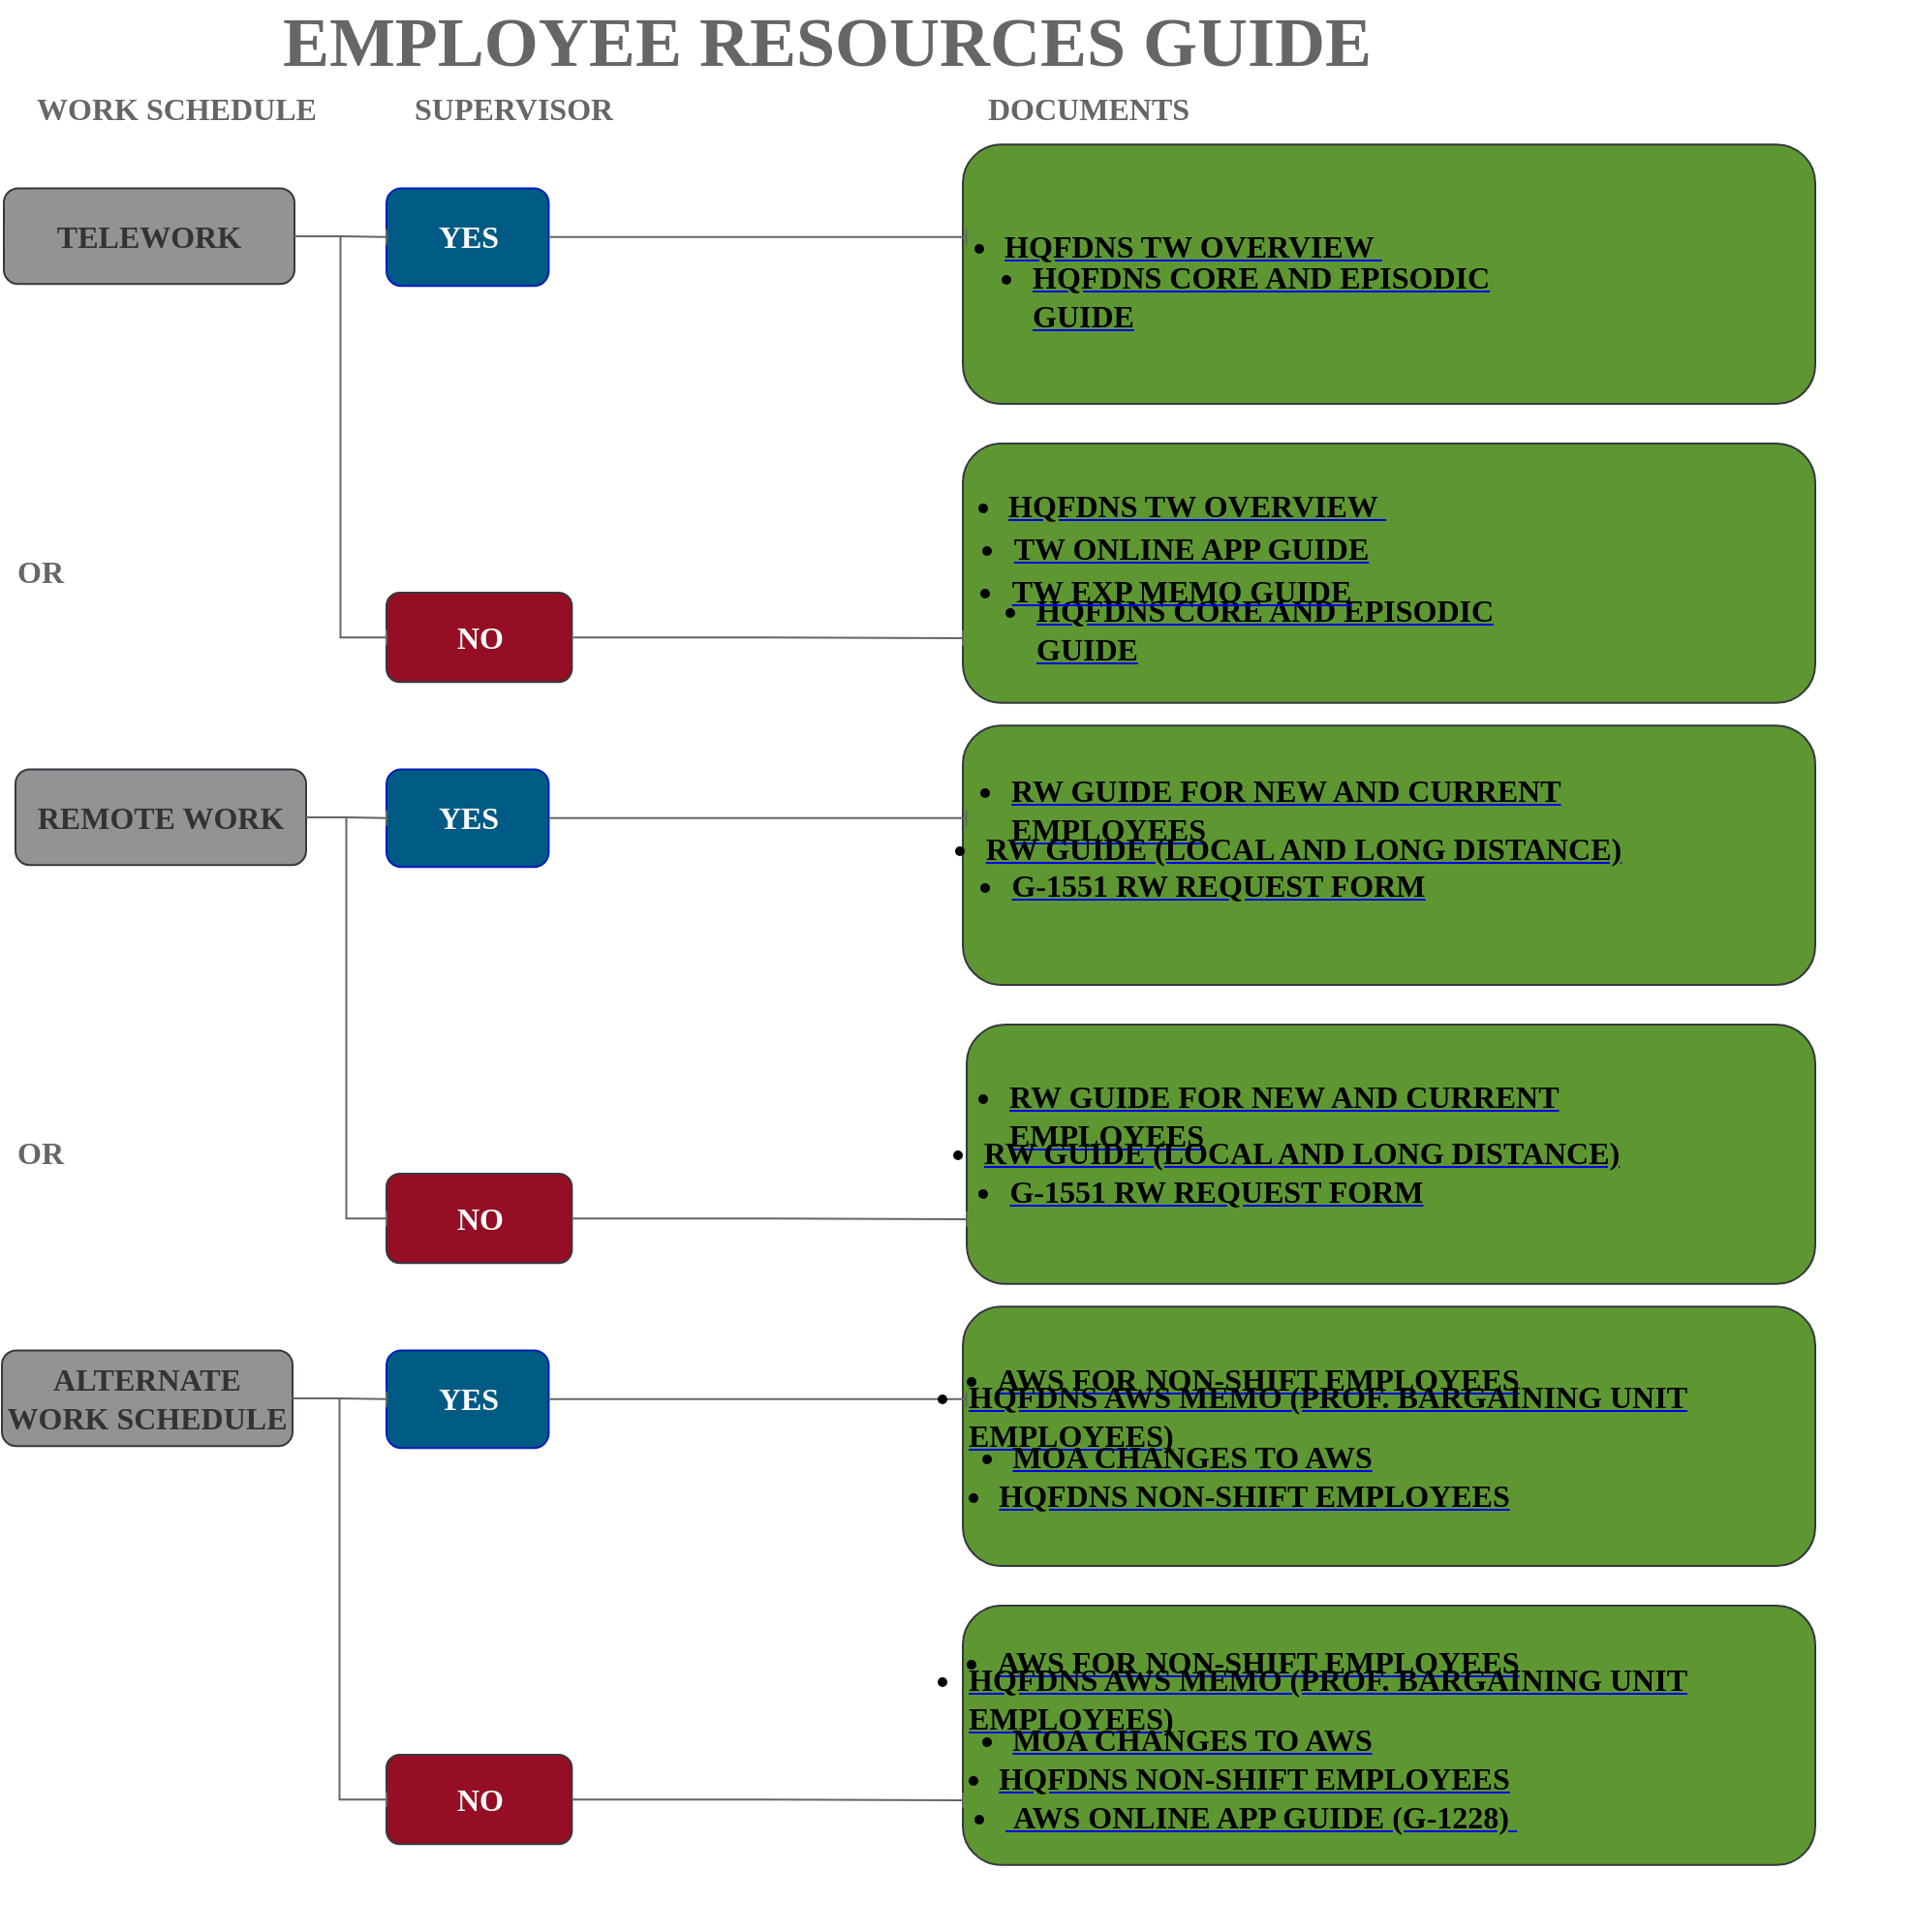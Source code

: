 <mxfile version="20.8.20" type="github">
  <diagram id="tJbH-cf7ySyzuhJ2Tf5R" name="HQFDNS">
    <mxGraphModel dx="274" dy="916" grid="1" gridSize="10" guides="1" tooltips="1" connect="1" arrows="1" fold="1" page="1" pageScale="1" pageWidth="1400" pageHeight="1000" math="0" shadow="0">
      <root>
        <mxCell id="0" />
        <mxCell id="1" parent="0" />
        <mxCell id="GblEB0m1OWXhG2J_nrAS-4" value="&lt;font data-font-src=&quot;https://fonts.googleapis.com/css?family=Source+Sans+Pro&quot; color=&quot;#666666&quot; style=&quot;font-size: 36px;&quot;&gt;&lt;b style=&quot;&quot;&gt;EMPLOYEE RESOURCES GUIDE&lt;/b&gt;&lt;/font&gt;" style="text;html=1;strokeColor=none;fillColor=none;align=center;verticalAlign=middle;whiteSpace=wrap;rounded=0;fontFamily=Source Sans Pro;fontSource=https%3A%2F%2Ffonts.googleapis.com%2Fcss%3Ffamily%3DSource%2BSans%2BPro;fontSize=16;" parent="1" vertex="1">
          <mxGeometry x="1690" y="5.38" width="640" height="34.62" as="geometry" />
        </mxCell>
        <mxCell id="GblEB0m1OWXhG2J_nrAS-6" value="" style="group;fontFamily=Source Sans Pro;fontSource=https%3A%2F%2Ffonts.googleapis.com%2Fcss%3Ffamily%3DSource%2BSans%2BPro;fontSize=16;" parent="1" vertex="1" connectable="0">
          <mxGeometry x="1590" y="97" width="960" height="300" as="geometry" />
        </mxCell>
        <mxCell id="GblEB0m1OWXhG2J_nrAS-7" value="&lt;b style=&quot;font-size: 16px;&quot;&gt;&lt;font color=&quot;#333333&quot; data-font-src=&quot;https://fonts.googleapis.com/css?family=Source+Sans+Pro&quot; style=&quot;font-size: 16px;&quot;&gt;TELEWORK&lt;/font&gt;&lt;/b&gt;" style="rounded=1;whiteSpace=wrap;html=1;fontSize=16;glass=0;strokeWidth=1;shadow=0;fillColor=#929395;strokeColor=#36393d;fontFamily=Source Sans Pro;fontSource=https%3A%2F%2Ffonts.googleapis.com%2Fcss%3Ffamily%3DSource%2BSans%2BPro;" parent="GblEB0m1OWXhG2J_nrAS-6" vertex="1">
          <mxGeometry x="-5" y="1.232" width="150" height="49.457" as="geometry" />
        </mxCell>
        <mxCell id="GblEB0m1OWXhG2J_nrAS-8" value="&lt;b style=&quot;font-size: 16px;&quot;&gt;&lt;font data-font-src=&quot;https://fonts.googleapis.com/css?family=Source+Sans+Pro&quot; style=&quot;font-size: 16px;&quot;&gt;YES&lt;/font&gt;&lt;/b&gt;" style="rounded=1;whiteSpace=wrap;html=1;fontSize=16;glass=0;strokeWidth=1;shadow=0;fillColor=#005b84;strokeColor=#001DBC;fontColor=#ffffff;fontFamily=Source Sans Pro;fontSource=https%3A%2F%2Ffonts.googleapis.com%2Fcss%3Ffamily%3DSource%2BSans%2BPro;" parent="GblEB0m1OWXhG2J_nrAS-6" vertex="1">
          <mxGeometry x="192.502" y="1.237" width="83.732" height="50.357" as="geometry" />
        </mxCell>
        <mxCell id="GblEB0m1OWXhG2J_nrAS-9" style="edgeStyle=orthogonalEdgeStyle;rounded=0;orthogonalLoop=1;jettySize=auto;html=1;fontSize=16;fontColor=#666666;endArrow=baseDash;endFill=0;strokeColor=#666666;fontFamily=Source Sans Pro;fontSource=https%3A%2F%2Ffonts.googleapis.com%2Fcss%3Ffamily%3DSource%2BSans%2BPro;" parent="GblEB0m1OWXhG2J_nrAS-6" source="GblEB0m1OWXhG2J_nrAS-7" target="GblEB0m1OWXhG2J_nrAS-8" edge="1">
          <mxGeometry relative="1" as="geometry" />
        </mxCell>
        <mxCell id="GblEB0m1OWXhG2J_nrAS-12" value="" style="rounded=1;whiteSpace=wrap;html=1;fontSize=16;glass=0;strokeWidth=1;shadow=0;fillColor=#5e9732;strokeColor=#36393d;align=left;fontFamily=Source Sans Pro;fontSource=https%3A%2F%2Ffonts.googleapis.com%2Fcss%3Ffamily%3DSource%2BSans%2BPro;" parent="GblEB0m1OWXhG2J_nrAS-6" vertex="1">
          <mxGeometry x="490" y="-21.43" width="440" height="133.93" as="geometry" />
        </mxCell>
        <mxCell id="GblEB0m1OWXhG2J_nrAS-13" style="edgeStyle=orthogonalEdgeStyle;rounded=0;orthogonalLoop=1;jettySize=auto;html=1;entryX=0.004;entryY=0.357;entryDx=0;entryDy=0;entryPerimeter=0;fontSize=16;fontColor=#666666;endArrow=baseDash;endFill=0;strokeColor=#666666;fontFamily=Source Sans Pro;fontSource=https%3A%2F%2Ffonts.googleapis.com%2Fcss%3Ffamily%3DSource%2BSans%2BPro;" parent="GblEB0m1OWXhG2J_nrAS-6" source="GblEB0m1OWXhG2J_nrAS-8" target="GblEB0m1OWXhG2J_nrAS-12" edge="1">
          <mxGeometry relative="1" as="geometry" />
        </mxCell>
        <mxCell id="GblEB0m1OWXhG2J_nrAS-14" value="" style="rounded=1;whiteSpace=wrap;html=1;fontSize=16;glass=0;strokeWidth=1;shadow=0;fillColor=#5e9732;strokeColor=#36393d;align=left;fontFamily=Source Sans Pro;fontSource=https%3A%2F%2Ffonts.googleapis.com%2Fcss%3Ffamily%3DSource%2BSans%2BPro;" parent="GblEB0m1OWXhG2J_nrAS-6" vertex="1">
          <mxGeometry x="490" y="133" width="440" height="133.93" as="geometry" />
        </mxCell>
        <mxCell id="GblEB0m1OWXhG2J_nrAS-16" value="&lt;b style=&quot;font-size: 16px;&quot;&gt;&lt;font data-font-src=&quot;https://fonts.googleapis.com/css?family=Source+Sans+Pro&quot; style=&quot;font-size: 16px;&quot; color=&quot;#666666&quot;&gt;OR&lt;/font&gt;&lt;/b&gt;" style="text;html=1;strokeColor=none;fillColor=none;align=left;verticalAlign=middle;whiteSpace=wrap;rounded=0;fontFamily=Source Sans Pro;fontSource=https%3A%2F%2Ffonts.googleapis.com%2Fcss%3Ffamily%3DSource%2BSans%2BPro;fontSize=16;" parent="GblEB0m1OWXhG2J_nrAS-6" vertex="1">
          <mxGeometry y="180.537" width="150.357" height="37.097" as="geometry" />
        </mxCell>
        <mxCell id="GblEB0m1OWXhG2J_nrAS-10" value="&lt;b style=&quot;font-size: 16px;&quot;&gt;&lt;font color=&quot;#ffffff&quot; data-font-src=&quot;https://fonts.googleapis.com/css?family=Source+Sans+Pro&quot; style=&quot;font-size: 16px;&quot;&gt;NO&lt;/font&gt;&lt;/b&gt;" style="rounded=1;whiteSpace=wrap;html=1;fontSize=16;glass=0;strokeWidth=1;shadow=0;fillColor=#950e24;strokeColor=#36393d;fontFamily=Source Sans Pro;fontSource=https%3A%2F%2Ffonts.googleapis.com%2Fcss%3Ffamily%3DSource%2BSans%2BPro;" parent="GblEB0m1OWXhG2J_nrAS-6" vertex="1">
          <mxGeometry x="192.502" y="210.002" width="95.694" height="46.165" as="geometry" />
        </mxCell>
        <mxCell id="GblEB0m1OWXhG2J_nrAS-11" style="edgeStyle=orthogonalEdgeStyle;rounded=0;orthogonalLoop=1;jettySize=auto;html=1;entryX=0;entryY=0.5;entryDx=0;entryDy=0;fontSize=16;fontColor=#666666;endArrow=baseDash;endFill=0;strokeColor=#666666;fontFamily=Source Sans Pro;fontSource=https%3A%2F%2Ffonts.googleapis.com%2Fcss%3Ffamily%3DSource%2BSans%2BPro;" parent="GblEB0m1OWXhG2J_nrAS-6" source="GblEB0m1OWXhG2J_nrAS-7" target="GblEB0m1OWXhG2J_nrAS-10" edge="1">
          <mxGeometry relative="1" as="geometry" />
        </mxCell>
        <mxCell id="GblEB0m1OWXhG2J_nrAS-15" style="edgeStyle=orthogonalEdgeStyle;rounded=0;orthogonalLoop=1;jettySize=auto;html=1;entryX=0;entryY=0.75;entryDx=0;entryDy=0;fontSize=16;fontColor=#666666;endArrow=baseDash;endFill=0;strokeColor=#666666;fontFamily=Source Sans Pro;fontSource=https%3A%2F%2Ffonts.googleapis.com%2Fcss%3Ffamily%3DSource%2BSans%2BPro;" parent="GblEB0m1OWXhG2J_nrAS-6" source="GblEB0m1OWXhG2J_nrAS-10" target="GblEB0m1OWXhG2J_nrAS-14" edge="1">
          <mxGeometry relative="1" as="geometry" />
        </mxCell>
        <mxCell id="YfvouyMio4CR3PGNe_CV-5" value="" style="group" parent="GblEB0m1OWXhG2J_nrAS-6" vertex="1" connectable="0">
          <mxGeometry x="443" y="19.54" width="334" height="52" as="geometry" />
        </mxCell>
        <UserObject label="&lt;ul style=&quot;border-color: var(--border-color); color: rgb(0, 0, 0); font-size: 16px; font-weight: 700; text-align: left;&quot;&gt;&lt;li style=&quot;border-color: var(--border-color); font-size: 16px;&quot;&gt;&lt;font style=&quot;border-color: var(--border-color); font-size: 16px;&quot; data-font-src=&quot;https://fonts.googleapis.com/css?family=Source+Sans+Pro&quot;&gt;HQFDNS TW OVERVIEW&amp;nbsp;&lt;/font&gt;&lt;/li&gt;&lt;/ul&gt;" link="https://ecn.uscis.dhs.gov/team/fdns/Mission%20Support/WorkforceManagement/NewEmployeeResources/HQFDNS_Expansion_of_Telework_for_Non-Supervisory_Staff.pdf" id="YfvouyMio4CR3PGNe_CV-1">
          <mxCell style="text;html=1;strokeColor=none;fillColor=none;whiteSpace=wrap;align=center;verticalAlign=middle;fontColor=#0000EE;fontStyle=4;fontFamily=Source Sans Pro;fontSource=https%3A%2F%2Ffonts.googleapis.com%2Fcss%3Ffamily%3DSource%2BSans%2BPro;fontSize=16;" parent="YfvouyMio4CR3PGNe_CV-5" vertex="1">
            <mxGeometry width="292" height="23" as="geometry" />
          </mxCell>
        </UserObject>
        <UserObject label="&lt;ul style=&quot;border-color: var(--border-color); color: rgb(0, 0, 0); font-size: 16px; font-weight: 700; text-align: left;&quot;&gt;&lt;li style=&quot;border-color: var(--border-color); font-size: 16px;&quot;&gt;&lt;span style=&quot;background-color: initial;&quot;&gt;HQFDNS CORE AND EPISODIC GUIDE&lt;/span&gt;&lt;br&gt;&lt;/li&gt;&lt;/ul&gt;" link="https://ecn.uscis.dhs.gov/team/fdns/Mission%20Support/WorkforceManagement/NewEmployeeResources/Telework_HQFDNS_06-16-2021.pdf#search=hqfdns%20telework" id="YfvouyMio4CR3PGNe_CV-2">
          <mxCell style="text;html=1;strokeColor=none;fillColor=none;whiteSpace=wrap;align=center;verticalAlign=middle;fontColor=#0000EE;fontStyle=4;fontFamily=Source Sans Pro;fontSource=https%3A%2F%2Ffonts.googleapis.com%2Fcss%3Ffamily%3DSource%2BSans%2BPro;fontSize=16;" parent="YfvouyMio4CR3PGNe_CV-5" vertex="1">
            <mxGeometry x="42" y="22" width="292" height="30" as="geometry" />
          </mxCell>
        </UserObject>
        <mxCell id="GblEB0m1OWXhG2J_nrAS-72" value="" style="group" parent="1" vertex="1" connectable="0">
          <mxGeometry x="1600" y="40" width="770" height="34.62" as="geometry" />
        </mxCell>
        <mxCell id="GblEB0m1OWXhG2J_nrAS-2" value="&lt;b style=&quot;font-size: 16px;&quot;&gt;&lt;font data-font-src=&quot;https://fonts.googleapis.com/css?family=Source+Sans+Pro&quot; style=&quot;font-size: 16px;&quot; color=&quot;#666666&quot;&gt;WORK SCHEDULE&lt;/font&gt;&lt;/b&gt;" style="text;html=1;strokeColor=none;fillColor=none;align=left;verticalAlign=middle;whiteSpace=wrap;rounded=0;fontFamily=Source Sans Pro;fontSource=https%3A%2F%2Ffonts.googleapis.com%2Fcss%3Ffamily%3DSource%2BSans%2BPro;fontSize=16;" parent="GblEB0m1OWXhG2J_nrAS-72" vertex="1">
          <mxGeometry y="1.421e-14" width="209.636" height="34.62" as="geometry" />
        </mxCell>
        <mxCell id="GblEB0m1OWXhG2J_nrAS-3" value="&lt;b style=&quot;font-size: 16px;&quot;&gt;&lt;font data-font-src=&quot;https://fonts.googleapis.com/css?family=Source+Sans+Pro&quot; style=&quot;font-size: 16px;&quot; color=&quot;#666666&quot;&gt;SUPERVISOR&lt;/font&gt;&lt;/b&gt;" style="text;html=1;strokeColor=none;fillColor=none;align=left;verticalAlign=middle;whiteSpace=wrap;rounded=0;fontFamily=Source Sans Pro;fontSource=https%3A%2F%2Ffonts.googleapis.com%2Fcss%3Ffamily%3DSource%2BSans%2BPro;fontSize=16;" parent="GblEB0m1OWXhG2J_nrAS-72" vertex="1">
          <mxGeometry x="194.815" y="1.421e-14" width="209.636" height="34.62" as="geometry" />
        </mxCell>
        <mxCell id="GblEB0m1OWXhG2J_nrAS-5" value="&lt;b style=&quot;font-size: 16px;&quot;&gt;&lt;font data-font-src=&quot;https://fonts.googleapis.com/css?family=Source+Sans+Pro&quot; style=&quot;font-size: 16px;&quot; color=&quot;#666666&quot;&gt;DOCUMENTS&lt;/font&gt;&lt;/b&gt;" style="text;html=1;strokeColor=none;fillColor=none;align=left;verticalAlign=middle;whiteSpace=wrap;rounded=0;fontFamily=Source Sans Pro;fontSource=https%3A%2F%2Ffonts.googleapis.com%2Fcss%3Ffamily%3DSource%2BSans%2BPro;fontSize=16;" parent="GblEB0m1OWXhG2J_nrAS-72" vertex="1">
          <mxGeometry x="491.364" width="209.636" height="34.62" as="geometry" />
        </mxCell>
        <mxCell id="GblEB0m1OWXhG2J_nrAS-74" value="" style="group;fontFamily=Source Sans Pro;fontSource=https%3A%2F%2Ffonts.googleapis.com%2Fcss%3Ffamily%3DSource%2BSans%2BPro;fontSize=16;" parent="1" vertex="1" connectable="0">
          <mxGeometry x="1590" y="397" width="970" height="300" as="geometry" />
        </mxCell>
        <mxCell id="GblEB0m1OWXhG2J_nrAS-75" value="&lt;font color=&quot;#333333&quot;&gt;&lt;b&gt;REMOTE WORK&lt;/b&gt;&lt;/font&gt;" style="rounded=1;whiteSpace=wrap;html=1;fontSize=16;glass=0;strokeWidth=1;shadow=0;fillColor=#929395;strokeColor=#36393d;fontFamily=Source Sans Pro;fontSource=https%3A%2F%2Ffonts.googleapis.com%2Fcss%3Ffamily%3DSource%2BSans%2BPro;" parent="GblEB0m1OWXhG2J_nrAS-74" vertex="1">
          <mxGeometry x="1" y="1.232" width="150" height="49.457" as="geometry" />
        </mxCell>
        <mxCell id="GblEB0m1OWXhG2J_nrAS-76" value="&lt;b style=&quot;font-size: 16px;&quot;&gt;&lt;font data-font-src=&quot;https://fonts.googleapis.com/css?family=Source+Sans+Pro&quot; style=&quot;font-size: 16px;&quot;&gt;YES&lt;/font&gt;&lt;/b&gt;" style="rounded=1;whiteSpace=wrap;html=1;fontSize=16;glass=0;strokeWidth=1;shadow=0;fillColor=#005b84;strokeColor=#001DBC;fontColor=#ffffff;fontFamily=Source Sans Pro;fontSource=https%3A%2F%2Ffonts.googleapis.com%2Fcss%3Ffamily%3DSource%2BSans%2BPro;" parent="GblEB0m1OWXhG2J_nrAS-74" vertex="1">
          <mxGeometry x="192.502" y="1.237" width="83.732" height="50.357" as="geometry" />
        </mxCell>
        <mxCell id="GblEB0m1OWXhG2J_nrAS-77" style="edgeStyle=orthogonalEdgeStyle;rounded=0;orthogonalLoop=1;jettySize=auto;html=1;fontSize=16;fontColor=#666666;endArrow=baseDash;endFill=0;strokeColor=#666666;fontFamily=Source Sans Pro;fontSource=https%3A%2F%2Ffonts.googleapis.com%2Fcss%3Ffamily%3DSource%2BSans%2BPro;" parent="GblEB0m1OWXhG2J_nrAS-74" source="GblEB0m1OWXhG2J_nrAS-75" target="GblEB0m1OWXhG2J_nrAS-76" edge="1">
          <mxGeometry relative="1" as="geometry" />
        </mxCell>
        <mxCell id="GblEB0m1OWXhG2J_nrAS-78" value="" style="rounded=1;whiteSpace=wrap;html=1;fontSize=16;glass=0;strokeWidth=1;shadow=0;fillColor=#5e9732;strokeColor=#36393d;align=left;fontFamily=Source Sans Pro;fontSource=https%3A%2F%2Ffonts.googleapis.com%2Fcss%3Ffamily%3DSource%2BSans%2BPro;" parent="GblEB0m1OWXhG2J_nrAS-74" vertex="1">
          <mxGeometry x="490" y="-21.43" width="440" height="133.93" as="geometry" />
        </mxCell>
        <mxCell id="GblEB0m1OWXhG2J_nrAS-79" style="edgeStyle=orthogonalEdgeStyle;rounded=0;orthogonalLoop=1;jettySize=auto;html=1;entryX=0.004;entryY=0.357;entryDx=0;entryDy=0;entryPerimeter=0;fontSize=16;fontColor=#666666;endArrow=baseDash;endFill=0;strokeColor=#666666;fontFamily=Source Sans Pro;fontSource=https%3A%2F%2Ffonts.googleapis.com%2Fcss%3Ffamily%3DSource%2BSans%2BPro;" parent="GblEB0m1OWXhG2J_nrAS-74" source="GblEB0m1OWXhG2J_nrAS-76" target="GblEB0m1OWXhG2J_nrAS-78" edge="1">
          <mxGeometry relative="1" as="geometry" />
        </mxCell>
        <mxCell id="GblEB0m1OWXhG2J_nrAS-80" value="" style="rounded=1;whiteSpace=wrap;html=1;fontSize=16;glass=0;strokeWidth=1;shadow=0;fillColor=#5e9732;strokeColor=#36393d;align=left;fontFamily=Source Sans Pro;fontSource=https%3A%2F%2Ffonts.googleapis.com%2Fcss%3Ffamily%3DSource%2BSans%2BPro;" parent="GblEB0m1OWXhG2J_nrAS-74" vertex="1">
          <mxGeometry x="492" y="133" width="438" height="133.93" as="geometry" />
        </mxCell>
        <mxCell id="GblEB0m1OWXhG2J_nrAS-81" value="&lt;b style=&quot;font-size: 16px;&quot;&gt;&lt;font data-font-src=&quot;https://fonts.googleapis.com/css?family=Source+Sans+Pro&quot; style=&quot;font-size: 16px;&quot; color=&quot;#666666&quot;&gt;OR&lt;/font&gt;&lt;/b&gt;" style="text;html=1;strokeColor=none;fillColor=none;align=left;verticalAlign=middle;whiteSpace=wrap;rounded=0;fontFamily=Source Sans Pro;fontSource=https%3A%2F%2Ffonts.googleapis.com%2Fcss%3Ffamily%3DSource%2BSans%2BPro;fontSize=16;" parent="GblEB0m1OWXhG2J_nrAS-74" vertex="1">
          <mxGeometry y="180.537" width="150.357" height="37.097" as="geometry" />
        </mxCell>
        <mxCell id="GblEB0m1OWXhG2J_nrAS-82" value="&lt;b style=&quot;font-size: 16px;&quot;&gt;&lt;font color=&quot;#ffffff&quot; data-font-src=&quot;https://fonts.googleapis.com/css?family=Source+Sans+Pro&quot; style=&quot;font-size: 16px;&quot;&gt;NO&lt;/font&gt;&lt;/b&gt;" style="rounded=1;whiteSpace=wrap;html=1;fontSize=16;glass=0;strokeWidth=1;shadow=0;fillColor=#950e24;strokeColor=#36393d;fontFamily=Source Sans Pro;fontSource=https%3A%2F%2Ffonts.googleapis.com%2Fcss%3Ffamily%3DSource%2BSans%2BPro;" parent="GblEB0m1OWXhG2J_nrAS-74" vertex="1">
          <mxGeometry x="192.502" y="210.002" width="95.694" height="46.165" as="geometry" />
        </mxCell>
        <mxCell id="GblEB0m1OWXhG2J_nrAS-83" style="edgeStyle=orthogonalEdgeStyle;rounded=0;orthogonalLoop=1;jettySize=auto;html=1;entryX=0;entryY=0.5;entryDx=0;entryDy=0;fontSize=16;fontColor=#666666;endArrow=baseDash;endFill=0;strokeColor=#666666;fontFamily=Source Sans Pro;fontSource=https%3A%2F%2Ffonts.googleapis.com%2Fcss%3Ffamily%3DSource%2BSans%2BPro;" parent="GblEB0m1OWXhG2J_nrAS-74" source="GblEB0m1OWXhG2J_nrAS-75" target="GblEB0m1OWXhG2J_nrAS-82" edge="1">
          <mxGeometry relative="1" as="geometry" />
        </mxCell>
        <mxCell id="GblEB0m1OWXhG2J_nrAS-84" style="edgeStyle=orthogonalEdgeStyle;rounded=0;orthogonalLoop=1;jettySize=auto;html=1;entryX=0;entryY=0.75;entryDx=0;entryDy=0;fontSize=16;fontColor=#666666;endArrow=baseDash;endFill=0;strokeColor=#666666;fontFamily=Source Sans Pro;fontSource=https%3A%2F%2Ffonts.googleapis.com%2Fcss%3Ffamily%3DSource%2BSans%2BPro;" parent="GblEB0m1OWXhG2J_nrAS-74" source="GblEB0m1OWXhG2J_nrAS-82" target="GblEB0m1OWXhG2J_nrAS-80" edge="1">
          <mxGeometry relative="1" as="geometry" />
        </mxCell>
        <mxCell id="YfvouyMio4CR3PGNe_CV-12" value="" style="group" parent="GblEB0m1OWXhG2J_nrAS-74" vertex="1" connectable="0">
          <mxGeometry x="405" y="12" width="461.31" height="59" as="geometry" />
        </mxCell>
        <UserObject label="&lt;ul style=&quot;border-color: var(--border-color); color: rgb(0, 0, 0); font-size: 16px; font-weight: 700; text-align: left;&quot;&gt;&lt;li style=&quot;border-color: var(--border-color); font-size: 16px;&quot;&gt;&lt;font style=&quot;border-color: var(--border-color); font-size: 16px;&quot; data-font-src=&quot;https://fonts.googleapis.com/css?family=Source+Sans+Pro&quot;&gt;RW GUIDE FOR NEW AND CURRENT EMPLOYEES&lt;/font&gt;&lt;/li&gt;&lt;/ul&gt;" link="https://ecn.uscis.dhs.gov/team/fdns/Mission%20Support/WorkforceManagement/NewEmployeeResources/Remote_Work_Guidance.pdf" id="YfvouyMio4CR3PGNe_CV-9">
          <mxCell style="text;html=1;strokeColor=none;fillColor=none;whiteSpace=wrap;align=center;verticalAlign=middle;fontColor=#0000EE;fontStyle=4;fontFamily=Source Sans Pro;fontSource=https://fonts.googleapis.com/css?family=Source+Sans+Pro;fontSize=16;" parent="YfvouyMio4CR3PGNe_CV-12" vertex="1">
            <mxGeometry x="69" width="392.31" height="20.76" as="geometry" />
          </mxCell>
        </UserObject>
        <UserObject label="&lt;ul style=&quot;border-color: var(--border-color); color: rgb(0, 0, 0); font-size: 16px; font-weight: 700; text-align: left;&quot;&gt;&lt;li style=&quot;border-color: var(--border-color); font-size: 16px;&quot;&gt;&lt;span style=&quot;background-color: initial;&quot;&gt;G-1551 RW REQUEST FORM&lt;/span&gt;&lt;br&gt;&lt;/li&gt;&lt;/ul&gt;" link="https://ecn.uscis.dhs.gov/team/fdns/Mission%20Support/WorkforceManagement/NewEmployeeResources/G-1551,%20Remote%20Work%20Request%20and%20Approval.pdf" id="YfvouyMio4CR3PGNe_CV-10">
          <mxCell style="text;html=1;strokeColor=none;fillColor=none;whiteSpace=wrap;align=center;verticalAlign=middle;fontColor=#0000EE;fontStyle=4;fontFamily=Source Sans Pro;fontSource=https://fonts.googleapis.com/css?family=Source+Sans+Pro;fontSize=16;" parent="YfvouyMio4CR3PGNe_CV-12" vertex="1">
            <mxGeometry x="1" y="39" width="392.31" height="20" as="geometry" />
          </mxCell>
        </UserObject>
        <UserObject label="&lt;ul style=&quot;border-color: var(--border-color); color: rgb(0, 0, 0); font-size: 16px; font-weight: 700; text-align: left;&quot;&gt;&lt;li style=&quot;border-color: var(--border-color); font-size: 16px;&quot;&gt;&lt;span style=&quot;background-color: initial;&quot;&gt;RW GUIDE (LOCAL AND LONG DISTANCE)&lt;/span&gt;&lt;/li&gt;&lt;/ul&gt;" link="https://ecn.uscis.dhs.gov/team/fdns/Mission%20Support/WorkforceManagement/NewEmployeeResources/Remote_Work_Guidance.pdf" id="YfvouyMio4CR3PGNe_CV-11">
          <mxCell style="text;html=1;strokeColor=none;fillColor=none;whiteSpace=wrap;align=center;verticalAlign=middle;fontColor=#0000EE;fontStyle=4;fontFamily=Source Sans Pro;fontSource=https://fonts.googleapis.com/css?family=Source+Sans+Pro;fontSize=16;" parent="YfvouyMio4CR3PGNe_CV-12" vertex="1">
            <mxGeometry x="45" y="20" width="392.31" height="19" as="geometry" />
          </mxCell>
        </UserObject>
        <mxCell id="YfvouyMio4CR3PGNe_CV-14" value="" style="group" parent="GblEB0m1OWXhG2J_nrAS-74" vertex="1" connectable="0">
          <mxGeometry x="405" y="169.58" width="461.31" height="59" as="geometry" />
        </mxCell>
        <UserObject label="&lt;ul style=&quot;border-color: var(--border-color); color: rgb(0, 0, 0); font-size: 16px; font-weight: 700; text-align: left;&quot;&gt;&lt;li style=&quot;border-color: var(--border-color); font-size: 16px;&quot;&gt;&lt;font style=&quot;border-color: var(--border-color); font-size: 16px;&quot; data-font-src=&quot;https://fonts.googleapis.com/css?family=Source+Sans+Pro&quot;&gt;RW GUIDE FOR NEW AND CURRENT EMPLOYEES&lt;/font&gt;&lt;/li&gt;&lt;/ul&gt;" link="https://ecn.uscis.dhs.gov/team/fdns/Mission%20Support/WorkforceManagement/NewEmployeeResources/Remote_Work_Guidance.pdf" id="YfvouyMio4CR3PGNe_CV-15">
          <mxCell style="text;html=1;strokeColor=none;fillColor=none;whiteSpace=wrap;align=center;verticalAlign=middle;fontColor=#0000EE;fontStyle=4;fontFamily=Source Sans Pro;fontSource=https://fonts.googleapis.com/css?family=Source+Sans+Pro;fontSize=16;" parent="YfvouyMio4CR3PGNe_CV-14" vertex="1">
            <mxGeometry x="68" width="392.31" height="20.76" as="geometry" />
          </mxCell>
        </UserObject>
        <UserObject label="&lt;ul style=&quot;border-color: var(--border-color); color: rgb(0, 0, 0); font-size: 16px; font-weight: 700; text-align: left;&quot;&gt;&lt;li style=&quot;border-color: var(--border-color); font-size: 16px;&quot;&gt;&lt;span style=&quot;background-color: initial;&quot;&gt;G-1551 RW REQUEST FORM&lt;/span&gt;&lt;br&gt;&lt;/li&gt;&lt;/ul&gt;" link="https://ecn.uscis.dhs.gov/team/fdns/Mission%20Support/WorkforceManagement/NewEmployeeResources/G-1551,%20Remote%20Work%20Request%20and%20Approval.pdf" id="YfvouyMio4CR3PGNe_CV-16">
          <mxCell style="text;html=1;strokeColor=none;fillColor=none;whiteSpace=wrap;align=center;verticalAlign=middle;fontColor=#0000EE;fontStyle=4;fontFamily=Source Sans Pro;fontSource=https://fonts.googleapis.com/css?family=Source+Sans+Pro;fontSize=16;" parent="YfvouyMio4CR3PGNe_CV-14" vertex="1">
            <mxGeometry y="39" width="392.31" height="20" as="geometry" />
          </mxCell>
        </UserObject>
        <UserObject label="&lt;ul style=&quot;border-color: var(--border-color); color: rgb(0, 0, 0); font-size: 16px; font-weight: 700; text-align: left;&quot;&gt;&lt;li style=&quot;border-color: var(--border-color); font-size: 16px;&quot;&gt;&lt;span style=&quot;background-color: initial;&quot;&gt;RW GUIDE (LOCAL AND LONG DISTANCE)&lt;/span&gt;&lt;/li&gt;&lt;/ul&gt;" link="https://ecn.uscis.dhs.gov/team/fdns/Mission%20Support/WorkforceManagement/NewEmployeeResources/Remote_Work_Guidance.pdf" id="YfvouyMio4CR3PGNe_CV-17">
          <mxCell style="text;html=1;strokeColor=none;fillColor=none;whiteSpace=wrap;align=center;verticalAlign=middle;fontColor=#0000EE;fontStyle=4;fontFamily=Source Sans Pro;fontSource=https://fonts.googleapis.com/css?family=Source+Sans+Pro;fontSize=16;" parent="YfvouyMio4CR3PGNe_CV-14" vertex="1">
            <mxGeometry x="44" y="20" width="392.31" height="19" as="geometry" />
          </mxCell>
        </UserObject>
        <mxCell id="GblEB0m1OWXhG2J_nrAS-87" value="" style="group;fontFamily=Source Sans Pro;fontSource=https%3A%2F%2Ffonts.googleapis.com%2Fcss%3Ffamily%3DSource%2BSans%2BPro;fontSize=16;" parent="1" vertex="1" connectable="0">
          <mxGeometry x="1590" y="697" width="981" height="300" as="geometry" />
        </mxCell>
        <mxCell id="GblEB0m1OWXhG2J_nrAS-88" value="&lt;font color=&quot;#333333&quot;&gt;&lt;b&gt;ALTERNATE WORK SCHEDULE&lt;/b&gt;&lt;/font&gt;" style="rounded=1;whiteSpace=wrap;html=1;fontSize=16;glass=0;strokeWidth=1;shadow=0;fillColor=#929395;strokeColor=#36393d;fontFamily=Source Sans Pro;fontSource=https%3A%2F%2Ffonts.googleapis.com%2Fcss%3Ffamily%3DSource%2BSans%2BPro;" parent="GblEB0m1OWXhG2J_nrAS-87" vertex="1">
          <mxGeometry x="-6" y="1.232" width="150" height="49.457" as="geometry" />
        </mxCell>
        <mxCell id="GblEB0m1OWXhG2J_nrAS-89" value="&lt;b style=&quot;font-size: 16px;&quot;&gt;&lt;font data-font-src=&quot;https://fonts.googleapis.com/css?family=Source+Sans+Pro&quot; style=&quot;font-size: 16px;&quot;&gt;YES&lt;/font&gt;&lt;/b&gt;" style="rounded=1;whiteSpace=wrap;html=1;fontSize=16;glass=0;strokeWidth=1;shadow=0;fillColor=#005b84;strokeColor=#001DBC;fontColor=#ffffff;fontFamily=Source Sans Pro;fontSource=https%3A%2F%2Ffonts.googleapis.com%2Fcss%3Ffamily%3DSource%2BSans%2BPro;" parent="GblEB0m1OWXhG2J_nrAS-87" vertex="1">
          <mxGeometry x="192.502" y="1.237" width="83.732" height="50.357" as="geometry" />
        </mxCell>
        <mxCell id="GblEB0m1OWXhG2J_nrAS-90" style="edgeStyle=orthogonalEdgeStyle;rounded=0;orthogonalLoop=1;jettySize=auto;html=1;fontSize=16;fontColor=#666666;endArrow=baseDash;endFill=0;strokeColor=#666666;fontFamily=Source Sans Pro;fontSource=https%3A%2F%2Ffonts.googleapis.com%2Fcss%3Ffamily%3DSource%2BSans%2BPro;" parent="GblEB0m1OWXhG2J_nrAS-87" source="GblEB0m1OWXhG2J_nrAS-88" target="GblEB0m1OWXhG2J_nrAS-89" edge="1">
          <mxGeometry relative="1" as="geometry" />
        </mxCell>
        <mxCell id="GblEB0m1OWXhG2J_nrAS-91" value="" style="rounded=1;whiteSpace=wrap;html=1;fontSize=16;glass=0;strokeWidth=1;shadow=0;fillColor=#5e9732;strokeColor=#36393d;align=left;fontFamily=Source Sans Pro;fontSource=https%3A%2F%2Ffonts.googleapis.com%2Fcss%3Ffamily%3DSource%2BSans%2BPro;" parent="GblEB0m1OWXhG2J_nrAS-87" vertex="1">
          <mxGeometry x="490" y="-21.43" width="440" height="133.93" as="geometry" />
        </mxCell>
        <mxCell id="GblEB0m1OWXhG2J_nrAS-92" style="edgeStyle=orthogonalEdgeStyle;rounded=0;orthogonalLoop=1;jettySize=auto;html=1;entryX=0.004;entryY=0.357;entryDx=0;entryDy=0;entryPerimeter=0;fontSize=16;fontColor=#666666;endArrow=baseDash;endFill=0;strokeColor=#666666;fontFamily=Source Sans Pro;fontSource=https%3A%2F%2Ffonts.googleapis.com%2Fcss%3Ffamily%3DSource%2BSans%2BPro;" parent="GblEB0m1OWXhG2J_nrAS-87" source="GblEB0m1OWXhG2J_nrAS-89" target="GblEB0m1OWXhG2J_nrAS-91" edge="1">
          <mxGeometry relative="1" as="geometry" />
        </mxCell>
        <mxCell id="GblEB0m1OWXhG2J_nrAS-93" value="" style="rounded=1;whiteSpace=wrap;html=1;fontSize=16;glass=0;strokeWidth=1;shadow=0;fillColor=#5e9732;strokeColor=#36393d;align=left;fontFamily=Source Sans Pro;fontSource=https%3A%2F%2Ffonts.googleapis.com%2Fcss%3Ffamily%3DSource%2BSans%2BPro;" parent="GblEB0m1OWXhG2J_nrAS-87" vertex="1">
          <mxGeometry x="490" y="133" width="440" height="133.93" as="geometry" />
        </mxCell>
        <mxCell id="GblEB0m1OWXhG2J_nrAS-95" value="&lt;b style=&quot;font-size: 16px;&quot;&gt;&lt;font color=&quot;#ffffff&quot; data-font-src=&quot;https://fonts.googleapis.com/css?family=Source+Sans+Pro&quot; style=&quot;font-size: 16px;&quot;&gt;NO&lt;/font&gt;&lt;/b&gt;" style="rounded=1;whiteSpace=wrap;html=1;fontSize=16;glass=0;strokeWidth=1;shadow=0;fillColor=#950e24;strokeColor=#36393d;fontFamily=Source Sans Pro;fontSource=https%3A%2F%2Ffonts.googleapis.com%2Fcss%3Ffamily%3DSource%2BSans%2BPro;" parent="GblEB0m1OWXhG2J_nrAS-87" vertex="1">
          <mxGeometry x="192.502" y="210.002" width="95.694" height="46.165" as="geometry" />
        </mxCell>
        <mxCell id="GblEB0m1OWXhG2J_nrAS-96" style="edgeStyle=orthogonalEdgeStyle;rounded=0;orthogonalLoop=1;jettySize=auto;html=1;entryX=0;entryY=0.5;entryDx=0;entryDy=0;fontSize=16;fontColor=#666666;endArrow=baseDash;endFill=0;strokeColor=#666666;fontFamily=Source Sans Pro;fontSource=https%3A%2F%2Ffonts.googleapis.com%2Fcss%3Ffamily%3DSource%2BSans%2BPro;" parent="GblEB0m1OWXhG2J_nrAS-87" source="GblEB0m1OWXhG2J_nrAS-88" target="GblEB0m1OWXhG2J_nrAS-95" edge="1">
          <mxGeometry relative="1" as="geometry" />
        </mxCell>
        <mxCell id="GblEB0m1OWXhG2J_nrAS-97" style="edgeStyle=orthogonalEdgeStyle;rounded=0;orthogonalLoop=1;jettySize=auto;html=1;entryX=0;entryY=0.75;entryDx=0;entryDy=0;fontSize=16;fontColor=#666666;endArrow=baseDash;endFill=0;strokeColor=#666666;fontFamily=Source Sans Pro;fontSource=https%3A%2F%2Ffonts.googleapis.com%2Fcss%3Ffamily%3DSource%2BSans%2BPro;" parent="GblEB0m1OWXhG2J_nrAS-87" source="GblEB0m1OWXhG2J_nrAS-95" target="GblEB0m1OWXhG2J_nrAS-93" edge="1">
          <mxGeometry relative="1" as="geometry" />
        </mxCell>
        <mxCell id="YfvouyMio4CR3PGNe_CV-22" value="" style="group" parent="GblEB0m1OWXhG2J_nrAS-87" vertex="1" connectable="0">
          <mxGeometry x="331" y="5.54" width="636.22" height="80" as="geometry" />
        </mxCell>
        <UserObject label="&lt;ul style=&quot;border-color: var(--border-color); color: rgb(0, 0, 0); font-size: 16px; font-weight: 700; text-align: left;&quot;&gt;&lt;li style=&quot;border-color: var(--border-color); font-size: 16px;&quot;&gt;&lt;font style=&quot;border-color: var(--border-color); font-size: 16px;&quot; data-font-src=&quot;https://fonts.googleapis.com/css?family=Source+Sans+Pro&quot;&gt;AWS FOR NON-SHIFT EMPLOYEES&lt;/font&gt;&lt;/li&gt;&lt;/ul&gt;" link="https://ecn.uscis.dhs.gov/team/fdns/Mission%20Support/WorkforceManagement/NewEmployeeResources/AWS_for_HQFDNS%20Employees.pdfhttps:/ecn.uscis.dhs.gov/team/fdns/Mission%20Support/WorkforceManagement/NewEmployeeResources/AWS_for_HQFDNS%20Employees.pdf" id="GblEB0m1OWXhG2J_nrAS-107">
          <mxCell style="text;html=1;strokeColor=none;fillColor=none;whiteSpace=wrap;align=center;verticalAlign=middle;fontColor=#0000EE;fontStyle=4;container=0;fontFamily=Source Sans Pro;fontSource=https://fonts.googleapis.com/css?family=Source+Sans+Pro;fontSize=16;" parent="YfvouyMio4CR3PGNe_CV-22" vertex="1">
            <mxGeometry x="34" width="515.22" height="20" as="geometry" />
          </mxCell>
        </UserObject>
        <UserObject label="&lt;ul style=&quot;border-color: var(--border-color); color: rgb(0, 0, 0); font-size: 16px; font-weight: 700; text-align: left;&quot;&gt;&lt;li style=&quot;border-color: var(--border-color); font-size: 16px;&quot;&gt;&lt;span style=&quot;background-color: initial;&quot;&gt;HQFDNS AWS MEMO (PROF. BARGAINING UNIT EMPLOYEES)&lt;/span&gt;&lt;/li&gt;&lt;/ul&gt;" link="https://ecn.uscis.dhs.gov/team/fdns/Mission%20Support/WorkforceManagement/NewEmployeeResources/AWS%20Pro%20BUEs%20MOA%20AHR.pdf" id="YfvouyMio4CR3PGNe_CV-18">
          <mxCell style="text;html=1;strokeColor=none;fillColor=none;whiteSpace=wrap;align=center;verticalAlign=middle;fontColor=#0000EE;fontStyle=4;container=0;fontFamily=Source Sans Pro;fontSource=https://fonts.googleapis.com/css?family=Source+Sans+Pro;fontSize=16;" parent="YfvouyMio4CR3PGNe_CV-22" vertex="1">
            <mxGeometry x="121" y="21" width="515.22" height="17" as="geometry" />
          </mxCell>
        </UserObject>
        <UserObject label="&lt;ul style=&quot;border-color: var(--border-color); color: rgb(0, 0, 0); font-size: 16px; font-weight: 700; text-align: left;&quot;&gt;&lt;li style=&quot;border-color: var(--border-color); font-size: 16px;&quot;&gt;&lt;span style=&quot;background-color: initial;&quot;&gt;MOA CHANGES TO AWS&lt;/span&gt;&lt;/li&gt;&lt;/ul&gt;" link="https://ecn.uscis.dhs.gov/team/fdns/Mission%20Support/WorkforceManagement/NewEmployeeResources/AWS%20Pro%20BUEs%20MOA%20AHR.pdf" id="YfvouyMio4CR3PGNe_CV-19">
          <mxCell style="text;html=1;strokeColor=none;fillColor=none;whiteSpace=wrap;align=center;verticalAlign=middle;fontColor=#0000EE;fontStyle=4;container=0;fontFamily=Source Sans Pro;fontSource=https://fonts.googleapis.com/css?family=Source+Sans+Pro;fontSize=16;" parent="YfvouyMio4CR3PGNe_CV-22" vertex="1">
            <mxGeometry y="38.67" width="515.22" height="23.33" as="geometry" />
          </mxCell>
        </UserObject>
        <UserObject label="&lt;ul style=&quot;border-color: var(--border-color); color: rgb(0, 0, 0); font-size: 16px; font-weight: 700; text-align: left;&quot;&gt;&lt;li style=&quot;border-color: var(--border-color); font-size: 16px;&quot;&gt;&lt;span style=&quot;background-color: initial;&quot;&gt;HQFDNS NON-SHIFT EMPLOYEES&lt;/span&gt;&lt;br&gt;&lt;/li&gt;&lt;/ul&gt;" link="https://ecn.uscis.dhs.gov/team/fdns/Mission%20Support/WorkforceManagement/NewEmployeeResources/AWS_for_HQFDNS%20Employees.pdfhttps:/ecn.uscis.dhs.gov/team/fdns/Mission%20Support/WorkforceManagement/NewEmployeeResources/AWS_for_HQFDNS%20Employees.pdf" id="YfvouyMio4CR3PGNe_CV-20">
          <mxCell style="text;html=1;strokeColor=none;fillColor=none;whiteSpace=wrap;align=center;verticalAlign=middle;fontColor=#0000EE;fontStyle=4;container=0;fontFamily=Source Sans Pro;fontSource=https://fonts.googleapis.com/css?family=Source+Sans+Pro;fontSize=16;" parent="YfvouyMio4CR3PGNe_CV-22" vertex="1">
            <mxGeometry x="32" y="60" width="515.22" height="20" as="geometry" />
          </mxCell>
        </UserObject>
        <mxCell id="YfvouyMio4CR3PGNe_CV-23" value="" style="group" parent="GblEB0m1OWXhG2J_nrAS-87" vertex="1" connectable="0">
          <mxGeometry x="331" y="151.87" width="636.22" height="96.17" as="geometry" />
        </mxCell>
        <UserObject label="&lt;ul style=&quot;border-color: var(--border-color); color: rgb(0, 0, 0); font-size: 16px; font-weight: 700; text-align: left;&quot;&gt;&lt;li style=&quot;border-color: var(--border-color); font-size: 16px;&quot;&gt;&lt;font style=&quot;border-color: var(--border-color); font-size: 16px;&quot; data-font-src=&quot;https://fonts.googleapis.com/css?family=Source+Sans+Pro&quot;&gt;AWS FOR NON-SHIFT EMPLOYEES&lt;/font&gt;&lt;/li&gt;&lt;/ul&gt;" link="https://ecn.uscis.dhs.gov/team/fdns/Mission%20Support/WorkforceManagement/NewEmployeeResources/AWS_for_HQFDNS%20Employees.pdfhttps:/ecn.uscis.dhs.gov/team/fdns/Mission%20Support/WorkforceManagement/NewEmployeeResources/AWS_for_HQFDNS%20Employees.pdf" id="YfvouyMio4CR3PGNe_CV-24">
          <mxCell style="text;html=1;strokeColor=none;fillColor=none;whiteSpace=wrap;align=center;verticalAlign=middle;fontColor=#0000EE;fontStyle=4;container=0;fontFamily=Source Sans Pro;fontSource=https://fonts.googleapis.com/css?family=Source+Sans+Pro;fontSize=16;" parent="YfvouyMio4CR3PGNe_CV-23" vertex="1">
            <mxGeometry x="34" width="515.22" height="20" as="geometry" />
          </mxCell>
        </UserObject>
        <UserObject label="&lt;ul style=&quot;border-color: var(--border-color); color: rgb(0, 0, 0); font-size: 16px; font-weight: 700; text-align: left;&quot;&gt;&lt;li style=&quot;border-color: var(--border-color); font-size: 16px;&quot;&gt;&lt;span style=&quot;background-color: initial;&quot;&gt;HQFDNS AWS MEMO (PROF. BARGAINING UNIT EMPLOYEES)&lt;/span&gt;&lt;/li&gt;&lt;/ul&gt;" link="https://ecn.uscis.dhs.gov/team/fdns/Mission%20Support/WorkforceManagement/NewEmployeeResources/AWS%20Pro%20BUEs%20MOA%20AHR.pdf" id="YfvouyMio4CR3PGNe_CV-25">
          <mxCell style="text;html=1;strokeColor=none;fillColor=none;whiteSpace=wrap;align=center;verticalAlign=middle;fontColor=#0000EE;fontStyle=4;container=0;fontFamily=Source Sans Pro;fontSource=https://fonts.googleapis.com/css?family=Source+Sans+Pro;fontSize=16;" parent="YfvouyMio4CR3PGNe_CV-23" vertex="1">
            <mxGeometry x="121" y="21" width="515.22" height="17" as="geometry" />
          </mxCell>
        </UserObject>
        <UserObject label="&lt;ul style=&quot;border-color: var(--border-color); color: rgb(0, 0, 0); font-size: 16px; font-weight: 700; text-align: left;&quot;&gt;&lt;li style=&quot;border-color: var(--border-color); font-size: 16px;&quot;&gt;&lt;span style=&quot;background-color: initial;&quot;&gt;MOA CHANGES TO AWS&lt;/span&gt;&lt;/li&gt;&lt;/ul&gt;" link="https://ecn.uscis.dhs.gov/team/fdns/Mission%20Support/WorkforceManagement/NewEmployeeResources/AWS%20Pro%20BUEs%20MOA%20AHR.pdf" id="YfvouyMio4CR3PGNe_CV-26">
          <mxCell style="text;html=1;strokeColor=none;fillColor=none;whiteSpace=wrap;align=center;verticalAlign=middle;fontColor=#0000EE;fontStyle=4;container=0;fontFamily=Source Sans Pro;fontSource=https://fonts.googleapis.com/css?family=Source+Sans+Pro;fontSize=16;" parent="YfvouyMio4CR3PGNe_CV-23" vertex="1">
            <mxGeometry y="38.67" width="515.22" height="23.33" as="geometry" />
          </mxCell>
        </UserObject>
        <UserObject label="&lt;ul style=&quot;border-color: var(--border-color); color: rgb(0, 0, 0); font-size: 16px; font-weight: 700; text-align: left;&quot;&gt;&lt;li style=&quot;border-color: var(--border-color); font-size: 16px;&quot;&gt;&lt;span style=&quot;background-color: initial;&quot;&gt;HQFDNS NON-SHIFT EMPLOYEES&lt;/span&gt;&lt;br&gt;&lt;/li&gt;&lt;/ul&gt;" link="https://ecn.uscis.dhs.gov/team/fdns/Mission%20Support/WorkforceManagement/NewEmployeeResources/AWS_for_HQFDNS%20Employees.pdfhttps:/ecn.uscis.dhs.gov/team/fdns/Mission%20Support/WorkforceManagement/NewEmployeeResources/AWS_for_HQFDNS%20Employees.pdf" id="YfvouyMio4CR3PGNe_CV-27">
          <mxCell style="text;html=1;strokeColor=none;fillColor=none;whiteSpace=wrap;align=center;verticalAlign=middle;fontColor=#0000EE;fontStyle=4;container=0;fontFamily=Source Sans Pro;fontSource=https://fonts.googleapis.com/css?family=Source+Sans+Pro;fontSize=16;" parent="YfvouyMio4CR3PGNe_CV-23" vertex="1">
            <mxGeometry x="32" y="60" width="515.22" height="20" as="geometry" />
          </mxCell>
        </UserObject>
        <UserObject label="&lt;ul style=&quot;border-color: var(--border-color); color: rgb(0, 0, 0); font-size: 16px; font-weight: 700; text-align: left;&quot;&gt;&lt;li style=&quot;border-color: var(--border-color);&quot;&gt;&lt;font style=&quot;border-color: var(--border-color);&quot; data-font-src=&quot;https://fonts.googleapis.com/css?family=Source+Sans+Pro&quot;&gt;&amp;nbsp;AWS ONLINE APP GUIDE (G-1228)&amp;nbsp;&lt;br&gt;&lt;/font&gt;&lt;/li&gt;&lt;/ul&gt;" link="https://ecn.uscis.dhs.gov/team/fdns/Mission%20Support/WorkforceManagement/NewEmployeeResources/AWS_Online_Application_Guide_Employee.pdf" id="YfvouyMio4CR3PGNe_CV-21">
          <mxCell style="text;html=1;strokeColor=none;fillColor=none;whiteSpace=wrap;align=center;verticalAlign=middle;fontColor=#0000EE;fontStyle=4;container=0;fontFamily=Source Sans Pro;fontSource=https%3A%2F%2Ffonts.googleapis.com%2Fcss%3Ffamily%3DSource%2BSans%2BPro;fontSize=16;" parent="YfvouyMio4CR3PGNe_CV-23" vertex="1">
            <mxGeometry x="38.22" y="77" width="510" height="26.17" as="geometry" />
          </mxCell>
        </UserObject>
        <mxCell id="YfvouyMio4CR3PGNe_CV-8" value="" style="group" parent="1" vertex="1" connectable="0">
          <mxGeometry x="2013" y="250" width="356" height="91" as="geometry" />
        </mxCell>
        <UserObject label="&lt;ul style=&quot;border-color: var(--border-color); color: rgb(0, 0, 0); font-size: 16px; font-weight: 700; text-align: left;&quot;&gt;&lt;li style=&quot;border-color: var(--border-color); font-size: 16px;&quot;&gt;&lt;font style=&quot;border-color: var(--border-color); font-size: 16px;&quot; data-font-src=&quot;https://fonts.googleapis.com/css?family=Source+Sans+Pro&quot;&gt;HQFDNS TW OVERVIEW&amp;nbsp;&lt;/font&gt;&lt;/li&gt;&lt;/ul&gt;" link="https://ecn.uscis.dhs.gov/team/fdns/Mission Support/WorkforceManagement/NewEmployeeResources/HQFDNS_Expansion_of_Telework_for_Non-Supervisory_Staff.pdf" id="YfvouyMio4CR3PGNe_CV-3">
          <mxCell style="text;html=1;strokeColor=none;fillColor=none;whiteSpace=wrap;align=center;verticalAlign=middle;fontColor=#0000EE;fontStyle=4;fontFamily=Source Sans Pro;fontSource=https%3A%2F%2Ffonts.googleapis.com%2Fcss%3Ffamily%3DSource%2BSans%2BPro;fontSize=16;" parent="YfvouyMio4CR3PGNe_CV-8" vertex="1">
            <mxGeometry x="22" width="292" height="23" as="geometry" />
          </mxCell>
        </UserObject>
        <UserObject label="&lt;ul style=&quot;border-color: var(--border-color); color: rgb(0, 0, 0); font-size: 16px; font-weight: 700; text-align: left;&quot;&gt;&lt;li style=&quot;border-color: var(--border-color); font-size: 16px;&quot;&gt;&lt;span style=&quot;background-color: initial;&quot;&gt;HQFDNS CORE AND EPISODIC GUIDE&lt;/span&gt;&lt;br&gt;&lt;/li&gt;&lt;/ul&gt;" link="https://ecn.uscis.dhs.gov/team/fdns/Mission%20Support/WorkforceManagement/NewEmployeeResources/Telework_HQFDNS_06-16-2021.pdf#search=hqfdns%20telework" id="YfvouyMio4CR3PGNe_CV-4">
          <mxCell style="text;html=1;strokeColor=none;fillColor=none;whiteSpace=wrap;align=center;verticalAlign=middle;fontColor=#0000EE;fontStyle=4;fontFamily=Source Sans Pro;fontSource=https%3A%2F%2Ffonts.googleapis.com%2Fcss%3Ffamily%3DSource%2BSans%2BPro;fontSize=16;" parent="YfvouyMio4CR3PGNe_CV-8" vertex="1">
            <mxGeometry x="64" y="61" width="292" height="30" as="geometry" />
          </mxCell>
        </UserObject>
        <UserObject label="&lt;ul style=&quot;border-color: var(--border-color); color: rgb(0, 0, 0); font-size: 16px; font-weight: 700; text-align: left;&quot;&gt;&lt;li style=&quot;border-color: var(--border-color); font-size: 16px;&quot;&gt;&lt;span style=&quot;background-color: initial;&quot;&gt;TW EXP MEMO GUIDE&lt;/span&gt;&lt;/li&gt;&lt;/ul&gt;" link="https://ecn.uscis.dhs.gov/team/fdns/Mission%20Support/WorkforceManagement/NewEmployeeResources/HQFDNS_Expansion_of_Telework_for_Non-Supervisory_Staff.pdf" id="YfvouyMio4CR3PGNe_CV-6">
          <mxCell style="text;html=1;strokeColor=none;fillColor=none;whiteSpace=wrap;align=center;verticalAlign=middle;fontColor=#0000EE;fontStyle=4;fontFamily=Source Sans Pro;fontSource=https%3A%2F%2Ffonts.googleapis.com%2Fcss%3Ffamily%3DSource%2BSans%2BPro;fontSize=16;" parent="YfvouyMio4CR3PGNe_CV-8" vertex="1">
            <mxGeometry y="41" width="320" height="30" as="geometry" />
          </mxCell>
        </UserObject>
        <UserObject label="&lt;ul style=&quot;border-color: var(--border-color); color: rgb(0, 0, 0); font-size: 16px; font-weight: 700; text-align: left;&quot;&gt;&lt;li style=&quot;border-color: var(--border-color); font-size: 16px;&quot;&gt;&lt;span style=&quot;background-color: initial;&quot;&gt;TW ONLINE APP GUIDE&lt;/span&gt;&lt;/li&gt;&lt;/ul&gt;" link="https://ecn.uscis.dhs.gov/team/fdns/Mission%20Support/WorkforceManagement/NewEmployeeResources/Telework_Online_Application_Guide_Employee.pdf" id="YfvouyMio4CR3PGNe_CV-7">
          <mxCell style="text;html=1;strokeColor=none;fillColor=none;whiteSpace=wrap;align=center;verticalAlign=middle;fontColor=#0000EE;fontStyle=4;fontFamily=Source Sans Pro;fontSource=https%3A%2F%2Ffonts.googleapis.com%2Fcss%3Ffamily%3DSource%2BSans%2BPro;fontSize=16;" parent="YfvouyMio4CR3PGNe_CV-8" vertex="1">
            <mxGeometry x="5" y="19" width="320" height="30" as="geometry" />
          </mxCell>
        </UserObject>
      </root>
    </mxGraphModel>
  </diagram>
</mxfile>
